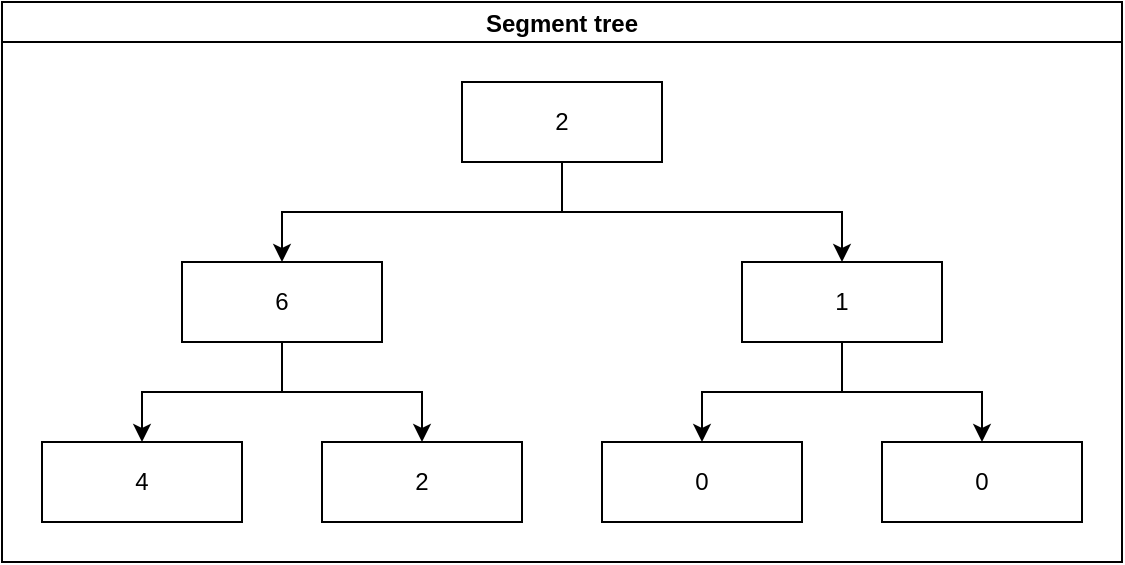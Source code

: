 <mxfile>
    <diagram id="CJmTncszB81aBJOBwrCM" name="Page-1">
        <mxGraphModel dx="1754" dy="886" grid="1" gridSize="10" guides="1" tooltips="1" connect="1" arrows="1" fold="1" page="1" pageScale="1" pageWidth="827" pageHeight="1169" math="0" shadow="0">
            <root>
                <mxCell id="0"/>
                <mxCell id="1" parent="0"/>
                <mxCell id="30" value="Segment tree" style="swimlane;startSize=20;horizontal=1;childLayout=treeLayout;horizontalTree=0;resizable=0;containerType=tree;" vertex="1" parent="1">
                    <mxGeometry x="90" y="180" width="560" height="280" as="geometry"/>
                </mxCell>
                <mxCell id="31" value="2" style="whiteSpace=wrap;html=1;" vertex="1" parent="30">
                    <mxGeometry x="230" y="40" width="100" height="40" as="geometry"/>
                </mxCell>
                <mxCell id="32" value="1" style="whiteSpace=wrap;html=1;" vertex="1" parent="30">
                    <mxGeometry x="370" y="130" width="100" height="40" as="geometry"/>
                </mxCell>
                <mxCell id="33" value="" style="edgeStyle=elbowEdgeStyle;elbow=vertical;html=1;rounded=0;" edge="1" parent="30" source="31" target="32">
                    <mxGeometry relative="1" as="geometry"/>
                </mxCell>
                <mxCell id="34" value="6" style="whiteSpace=wrap;html=1;" vertex="1" parent="30">
                    <mxGeometry x="90" y="130" width="100" height="40" as="geometry"/>
                </mxCell>
                <mxCell id="35" value="" style="edgeStyle=elbowEdgeStyle;elbow=vertical;html=1;rounded=0;" edge="1" parent="30" source="31" target="34">
                    <mxGeometry relative="1" as="geometry"/>
                </mxCell>
                <mxCell id="36" value="" style="edgeStyle=elbowEdgeStyle;elbow=vertical;html=1;rounded=0;" edge="1" target="37" source="34" parent="30">
                    <mxGeometry relative="1" as="geometry">
                        <mxPoint x="172" y="440" as="sourcePoint"/>
                    </mxGeometry>
                </mxCell>
                <mxCell id="37" value="4" style="whiteSpace=wrap;html=1;" vertex="1" parent="30">
                    <mxGeometry x="20" y="220" width="100" height="40" as="geometry"/>
                </mxCell>
                <mxCell id="40" value="" style="edgeStyle=elbowEdgeStyle;elbow=vertical;html=1;rounded=0;" edge="1" target="41" source="34" parent="30">
                    <mxGeometry relative="1" as="geometry">
                        <mxPoint x="172" y="440" as="sourcePoint"/>
                    </mxGeometry>
                </mxCell>
                <mxCell id="41" value="2" style="whiteSpace=wrap;html=1;" vertex="1" parent="30">
                    <mxGeometry x="160" y="220" width="100" height="40" as="geometry"/>
                </mxCell>
                <mxCell id="42" value="" style="edgeStyle=elbowEdgeStyle;elbow=vertical;html=1;rounded=0;" edge="1" target="43" source="32" parent="30">
                    <mxGeometry relative="1" as="geometry">
                        <mxPoint x="340" y="440" as="sourcePoint"/>
                    </mxGeometry>
                </mxCell>
                <mxCell id="43" value="0" style="whiteSpace=wrap;html=1;" vertex="1" parent="30">
                    <mxGeometry x="300" y="220" width="100" height="40" as="geometry"/>
                </mxCell>
                <mxCell id="44" value="" style="edgeStyle=elbowEdgeStyle;elbow=vertical;html=1;rounded=0;" edge="1" target="45" source="32" parent="30">
                    <mxGeometry relative="1" as="geometry">
                        <mxPoint x="340" y="440" as="sourcePoint"/>
                    </mxGeometry>
                </mxCell>
                <mxCell id="45" value="0" style="whiteSpace=wrap;html=1;" vertex="1" parent="30">
                    <mxGeometry x="440" y="220" width="100" height="40" as="geometry"/>
                </mxCell>
            </root>
        </mxGraphModel>
    </diagram>
</mxfile>